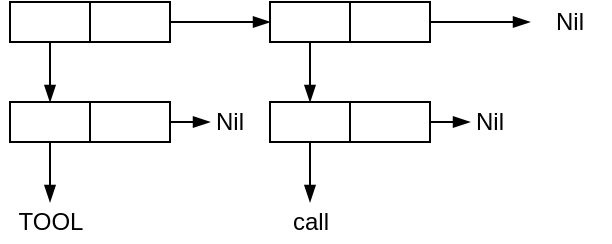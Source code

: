 <mxfile version="13.9.9" type="device"><diagram id="vVgejSHb8aWdrkX5DOxT" name="Страница 1"><mxGraphModel dx="952" dy="644" grid="1" gridSize="10" guides="1" tooltips="1" connect="1" arrows="1" fold="1" page="1" pageScale="1" pageWidth="827" pageHeight="1169" math="0" shadow="0"><root><mxCell id="0"/><mxCell id="1" parent="0"/><mxCell id="uf1pgD1vwOxa0Cg9hHPr-5" value="Nil" style="text;html=1;strokeColor=none;fillColor=none;align=center;verticalAlign=middle;whiteSpace=wrap;rounded=0;" parent="1" vertex="1"><mxGeometry x="790" y="340" width="40" height="20" as="geometry"/></mxCell><mxCell id="uf1pgD1vwOxa0Cg9hHPr-7" value="" style="rounded=0;whiteSpace=wrap;html=1;" parent="1" vertex="1"><mxGeometry x="530" y="340" width="40" height="20" as="geometry"/></mxCell><mxCell id="uf1pgD1vwOxa0Cg9hHPr-8" value="" style="rounded=0;whiteSpace=wrap;html=1;" parent="1" vertex="1"><mxGeometry x="570" y="340" width="40" height="20" as="geometry"/></mxCell><mxCell id="uf1pgD1vwOxa0Cg9hHPr-9" value="" style="endArrow=blockThin;html=1;exitX=0.5;exitY=1;exitDx=0;exitDy=0;endFill=1;" parent="1" source="uf1pgD1vwOxa0Cg9hHPr-7" edge="1"><mxGeometry width="50" height="50" relative="1" as="geometry"><mxPoint x="580" y="410" as="sourcePoint"/><mxPoint x="550" y="390" as="targetPoint"/></mxGeometry></mxCell><mxCell id="uf1pgD1vwOxa0Cg9hHPr-10" value="" style="endArrow=blockThin;html=1;exitX=1;exitY=0.5;exitDx=0;exitDy=0;endFill=1;" parent="1" source="uf1pgD1vwOxa0Cg9hHPr-8" edge="1"><mxGeometry width="50" height="50" relative="1" as="geometry"><mxPoint x="560" y="370" as="sourcePoint"/><mxPoint x="660" y="350" as="targetPoint"/></mxGeometry></mxCell><mxCell id="uf1pgD1vwOxa0Cg9hHPr-11" value="TOOL" style="text;html=1;align=center;verticalAlign=middle;resizable=0;points=[];autosize=1;" parent="1" vertex="1"><mxGeometry x="525" y="440" width="50" height="20" as="geometry"/></mxCell><mxCell id="uf1pgD1vwOxa0Cg9hHPr-12" value="" style="rounded=0;whiteSpace=wrap;html=1;" parent="1" vertex="1"><mxGeometry x="660" y="340" width="40" height="20" as="geometry"/></mxCell><mxCell id="uf1pgD1vwOxa0Cg9hHPr-13" value="" style="rounded=0;whiteSpace=wrap;html=1;" parent="1" vertex="1"><mxGeometry x="700" y="340" width="40" height="20" as="geometry"/></mxCell><mxCell id="uf1pgD1vwOxa0Cg9hHPr-14" value="" style="endArrow=blockThin;html=1;exitX=0.5;exitY=1;exitDx=0;exitDy=0;endFill=1;" parent="1" source="uf1pgD1vwOxa0Cg9hHPr-12" edge="1"><mxGeometry width="50" height="50" relative="1" as="geometry"><mxPoint x="710" y="410" as="sourcePoint"/><mxPoint x="680" y="390" as="targetPoint"/></mxGeometry></mxCell><mxCell id="uf1pgD1vwOxa0Cg9hHPr-15" value="" style="endArrow=blockThin;html=1;exitX=1;exitY=0.5;exitDx=0;exitDy=0;endFill=1;" parent="1" source="uf1pgD1vwOxa0Cg9hHPr-13" edge="1"><mxGeometry width="50" height="50" relative="1" as="geometry"><mxPoint x="690" y="370" as="sourcePoint"/><mxPoint x="790" y="350" as="targetPoint"/></mxGeometry></mxCell><mxCell id="uf1pgD1vwOxa0Cg9hHPr-16" value="call" style="text;html=1;align=center;verticalAlign=middle;resizable=0;points=[];autosize=1;" parent="1" vertex="1"><mxGeometry x="665" y="440" width="30" height="20" as="geometry"/></mxCell><mxCell id="uf1pgD1vwOxa0Cg9hHPr-22" value="" style="rounded=0;whiteSpace=wrap;html=1;" parent="1" vertex="1"><mxGeometry x="530" y="390" width="40" height="20" as="geometry"/></mxCell><mxCell id="uf1pgD1vwOxa0Cg9hHPr-23" value="" style="rounded=0;whiteSpace=wrap;html=1;" parent="1" vertex="1"><mxGeometry x="570" y="390" width="40" height="20" as="geometry"/></mxCell><mxCell id="uf1pgD1vwOxa0Cg9hHPr-24" value="" style="endArrow=blockThin;html=1;exitX=0.5;exitY=1;exitDx=0;exitDy=0;endFill=1;" parent="1" source="uf1pgD1vwOxa0Cg9hHPr-22" edge="1"><mxGeometry width="50" height="50" relative="1" as="geometry"><mxPoint x="580" y="460" as="sourcePoint"/><mxPoint x="550" y="440" as="targetPoint"/></mxGeometry></mxCell><mxCell id="uf1pgD1vwOxa0Cg9hHPr-26" value="" style="rounded=0;whiteSpace=wrap;html=1;" parent="1" vertex="1"><mxGeometry x="660" y="390" width="40" height="20" as="geometry"/></mxCell><mxCell id="uf1pgD1vwOxa0Cg9hHPr-27" value="" style="rounded=0;whiteSpace=wrap;html=1;" parent="1" vertex="1"><mxGeometry x="700" y="390" width="40" height="20" as="geometry"/></mxCell><mxCell id="uf1pgD1vwOxa0Cg9hHPr-28" value="" style="endArrow=blockThin;html=1;exitX=0.5;exitY=1;exitDx=0;exitDy=0;endFill=1;" parent="1" source="uf1pgD1vwOxa0Cg9hHPr-26" edge="1"><mxGeometry width="50" height="50" relative="1" as="geometry"><mxPoint x="710" y="460" as="sourcePoint"/><mxPoint x="680" y="440" as="targetPoint"/></mxGeometry></mxCell><mxCell id="uf1pgD1vwOxa0Cg9hHPr-31" value="" style="endArrow=blockThin;html=1;exitX=1;exitY=0.5;exitDx=0;exitDy=0;endFill=1;" parent="1" edge="1"><mxGeometry width="50" height="50" relative="1" as="geometry"><mxPoint x="610" y="400" as="sourcePoint"/><mxPoint x="630" y="400" as="targetPoint"/></mxGeometry></mxCell><mxCell id="uf1pgD1vwOxa0Cg9hHPr-32" value="Nil" style="text;html=1;strokeColor=none;fillColor=none;align=center;verticalAlign=middle;whiteSpace=wrap;rounded=0;" parent="1" vertex="1"><mxGeometry x="620" y="390" width="40" height="20" as="geometry"/></mxCell><mxCell id="uf1pgD1vwOxa0Cg9hHPr-33" value="" style="endArrow=blockThin;html=1;exitX=1;exitY=0.5;exitDx=0;exitDy=0;endFill=1;" parent="1" edge="1"><mxGeometry width="50" height="50" relative="1" as="geometry"><mxPoint x="740" y="400" as="sourcePoint"/><mxPoint x="760" y="400" as="targetPoint"/></mxGeometry></mxCell><mxCell id="uf1pgD1vwOxa0Cg9hHPr-34" value="Nil" style="text;html=1;strokeColor=none;fillColor=none;align=center;verticalAlign=middle;whiteSpace=wrap;rounded=0;" parent="1" vertex="1"><mxGeometry x="750" y="390" width="40" height="20" as="geometry"/></mxCell></root></mxGraphModel></diagram></mxfile>
